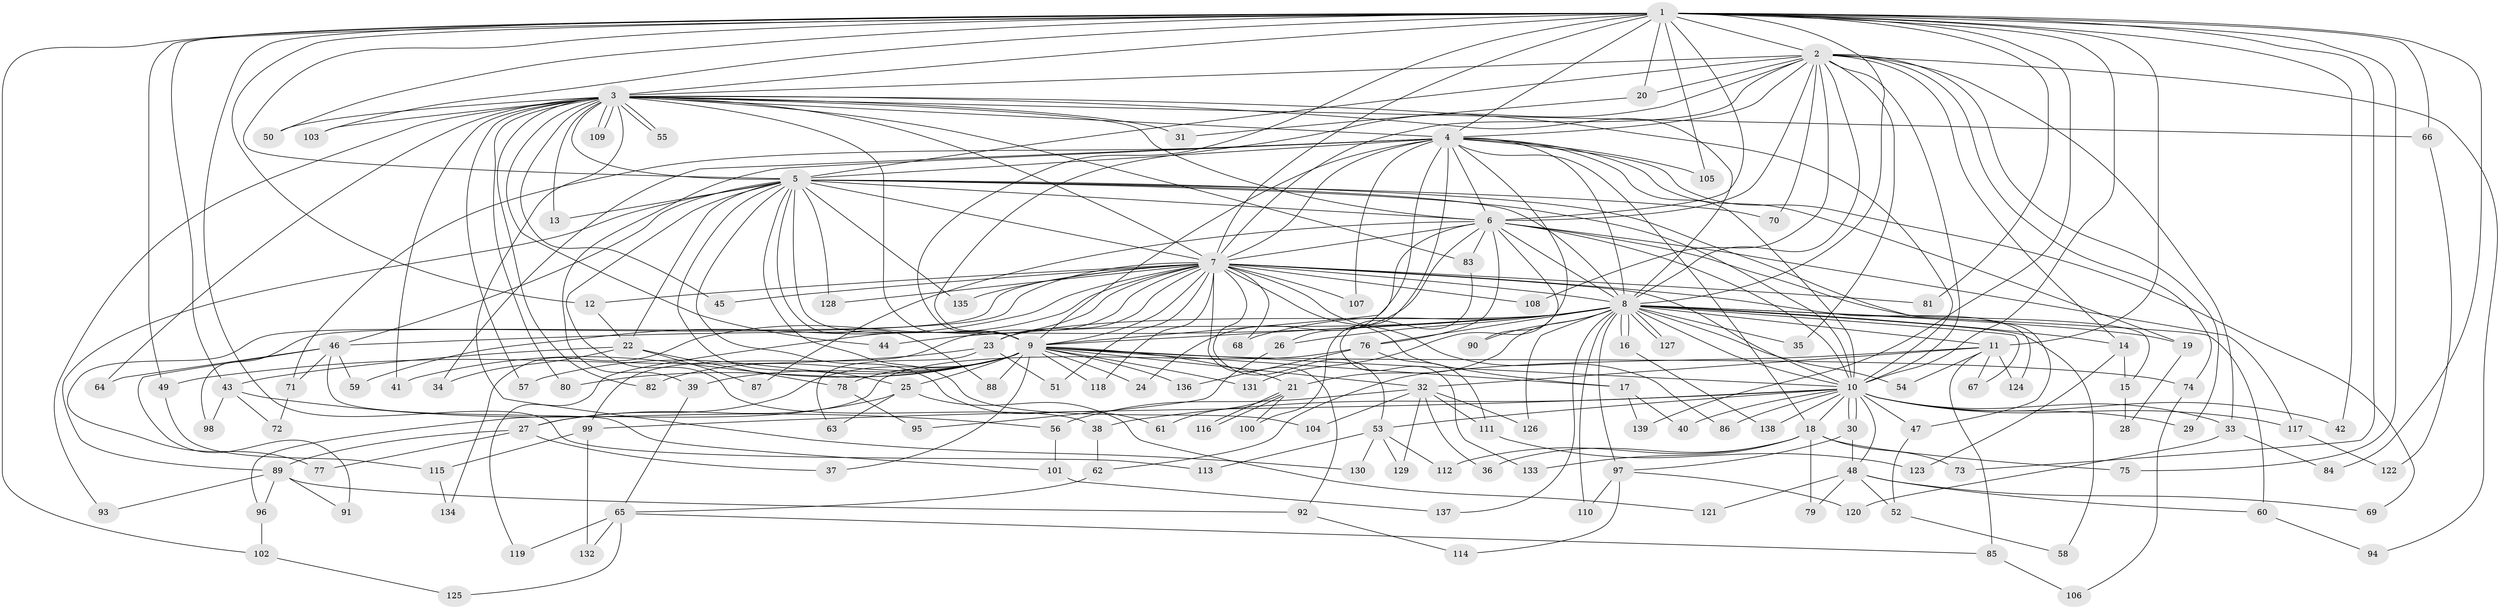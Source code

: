 // Generated by graph-tools (version 1.1) at 2025/49/03/09/25 03:49:45]
// undirected, 139 vertices, 303 edges
graph export_dot {
graph [start="1"]
  node [color=gray90,style=filled];
  1;
  2;
  3;
  4;
  5;
  6;
  7;
  8;
  9;
  10;
  11;
  12;
  13;
  14;
  15;
  16;
  17;
  18;
  19;
  20;
  21;
  22;
  23;
  24;
  25;
  26;
  27;
  28;
  29;
  30;
  31;
  32;
  33;
  34;
  35;
  36;
  37;
  38;
  39;
  40;
  41;
  42;
  43;
  44;
  45;
  46;
  47;
  48;
  49;
  50;
  51;
  52;
  53;
  54;
  55;
  56;
  57;
  58;
  59;
  60;
  61;
  62;
  63;
  64;
  65;
  66;
  67;
  68;
  69;
  70;
  71;
  72;
  73;
  74;
  75;
  76;
  77;
  78;
  79;
  80;
  81;
  82;
  83;
  84;
  85;
  86;
  87;
  88;
  89;
  90;
  91;
  92;
  93;
  94;
  95;
  96;
  97;
  98;
  99;
  100;
  101;
  102;
  103;
  104;
  105;
  106;
  107;
  108;
  109;
  110;
  111;
  112;
  113;
  114;
  115;
  116;
  117;
  118;
  119;
  120;
  121;
  122;
  123;
  124;
  125;
  126;
  127;
  128;
  129;
  130;
  131;
  132;
  133;
  134;
  135;
  136;
  137;
  138;
  139;
  1 -- 2;
  1 -- 3;
  1 -- 4;
  1 -- 5;
  1 -- 6;
  1 -- 7;
  1 -- 8;
  1 -- 9;
  1 -- 10;
  1 -- 11;
  1 -- 12;
  1 -- 20;
  1 -- 42;
  1 -- 43;
  1 -- 49;
  1 -- 50;
  1 -- 66;
  1 -- 73;
  1 -- 75;
  1 -- 81;
  1 -- 84;
  1 -- 102;
  1 -- 103;
  1 -- 105;
  1 -- 113;
  1 -- 139;
  2 -- 3;
  2 -- 4;
  2 -- 5;
  2 -- 6;
  2 -- 7;
  2 -- 8;
  2 -- 9;
  2 -- 10;
  2 -- 14;
  2 -- 20;
  2 -- 29;
  2 -- 33;
  2 -- 35;
  2 -- 70;
  2 -- 74;
  2 -- 94;
  2 -- 108;
  3 -- 4;
  3 -- 5;
  3 -- 6;
  3 -- 7;
  3 -- 8;
  3 -- 9;
  3 -- 10;
  3 -- 13;
  3 -- 31;
  3 -- 41;
  3 -- 44;
  3 -- 45;
  3 -- 50;
  3 -- 55;
  3 -- 55;
  3 -- 57;
  3 -- 64;
  3 -- 66;
  3 -- 80;
  3 -- 82;
  3 -- 83;
  3 -- 93;
  3 -- 103;
  3 -- 109;
  3 -- 109;
  3 -- 130;
  4 -- 5;
  4 -- 6;
  4 -- 7;
  4 -- 8;
  4 -- 9;
  4 -- 10;
  4 -- 18;
  4 -- 19;
  4 -- 26;
  4 -- 34;
  4 -- 39;
  4 -- 69;
  4 -- 71;
  4 -- 100;
  4 -- 105;
  4 -- 107;
  4 -- 131;
  5 -- 6;
  5 -- 7;
  5 -- 8;
  5 -- 9;
  5 -- 10;
  5 -- 13;
  5 -- 22;
  5 -- 25;
  5 -- 38;
  5 -- 46;
  5 -- 47;
  5 -- 61;
  5 -- 70;
  5 -- 88;
  5 -- 89;
  5 -- 104;
  5 -- 128;
  5 -- 135;
  6 -- 7;
  6 -- 8;
  6 -- 9;
  6 -- 10;
  6 -- 15;
  6 -- 24;
  6 -- 76;
  6 -- 83;
  6 -- 87;
  6 -- 90;
  6 -- 117;
  7 -- 8;
  7 -- 9;
  7 -- 10;
  7 -- 12;
  7 -- 17;
  7 -- 23;
  7 -- 45;
  7 -- 51;
  7 -- 53;
  7 -- 59;
  7 -- 68;
  7 -- 77;
  7 -- 81;
  7 -- 86;
  7 -- 92;
  7 -- 98;
  7 -- 99;
  7 -- 107;
  7 -- 108;
  7 -- 118;
  7 -- 119;
  7 -- 124;
  7 -- 128;
  7 -- 134;
  7 -- 135;
  8 -- 9;
  8 -- 10;
  8 -- 11;
  8 -- 14;
  8 -- 16;
  8 -- 16;
  8 -- 19;
  8 -- 21;
  8 -- 23;
  8 -- 26;
  8 -- 35;
  8 -- 44;
  8 -- 46;
  8 -- 54;
  8 -- 58;
  8 -- 60;
  8 -- 67;
  8 -- 68;
  8 -- 76;
  8 -- 90;
  8 -- 97;
  8 -- 110;
  8 -- 126;
  8 -- 127;
  8 -- 127;
  8 -- 137;
  9 -- 10;
  9 -- 17;
  9 -- 21;
  9 -- 24;
  9 -- 25;
  9 -- 27;
  9 -- 32;
  9 -- 37;
  9 -- 39;
  9 -- 41;
  9 -- 57;
  9 -- 74;
  9 -- 78;
  9 -- 80;
  9 -- 82;
  9 -- 88;
  9 -- 118;
  9 -- 131;
  9 -- 136;
  10 -- 18;
  10 -- 29;
  10 -- 30;
  10 -- 30;
  10 -- 33;
  10 -- 38;
  10 -- 40;
  10 -- 42;
  10 -- 47;
  10 -- 48;
  10 -- 53;
  10 -- 86;
  10 -- 99;
  10 -- 117;
  10 -- 138;
  11 -- 32;
  11 -- 54;
  11 -- 62;
  11 -- 67;
  11 -- 85;
  11 -- 124;
  12 -- 22;
  14 -- 15;
  14 -- 123;
  15 -- 28;
  16 -- 138;
  17 -- 40;
  17 -- 139;
  18 -- 36;
  18 -- 73;
  18 -- 75;
  18 -- 79;
  18 -- 112;
  18 -- 133;
  19 -- 28;
  20 -- 31;
  21 -- 61;
  21 -- 100;
  21 -- 116;
  21 -- 116;
  22 -- 34;
  22 -- 43;
  22 -- 78;
  22 -- 87;
  23 -- 49;
  23 -- 51;
  23 -- 63;
  25 -- 27;
  25 -- 63;
  25 -- 121;
  26 -- 95;
  27 -- 37;
  27 -- 77;
  27 -- 89;
  30 -- 48;
  30 -- 97;
  32 -- 36;
  32 -- 56;
  32 -- 104;
  32 -- 111;
  32 -- 126;
  32 -- 129;
  33 -- 84;
  33 -- 120;
  38 -- 62;
  39 -- 65;
  43 -- 56;
  43 -- 72;
  43 -- 98;
  46 -- 59;
  46 -- 64;
  46 -- 71;
  46 -- 91;
  46 -- 101;
  47 -- 52;
  48 -- 52;
  48 -- 60;
  48 -- 69;
  48 -- 79;
  48 -- 121;
  49 -- 115;
  52 -- 58;
  53 -- 112;
  53 -- 113;
  53 -- 129;
  53 -- 130;
  56 -- 101;
  60 -- 94;
  62 -- 65;
  65 -- 85;
  65 -- 119;
  65 -- 125;
  65 -- 132;
  66 -- 122;
  71 -- 72;
  74 -- 106;
  76 -- 96;
  76 -- 111;
  76 -- 136;
  78 -- 95;
  83 -- 133;
  85 -- 106;
  89 -- 91;
  89 -- 92;
  89 -- 93;
  89 -- 96;
  92 -- 114;
  96 -- 102;
  97 -- 110;
  97 -- 114;
  97 -- 120;
  99 -- 115;
  99 -- 132;
  101 -- 137;
  102 -- 125;
  111 -- 123;
  115 -- 134;
  117 -- 122;
}
